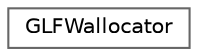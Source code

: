 digraph "类继承关系图"
{
 // LATEX_PDF_SIZE
  bgcolor="transparent";
  edge [fontname=Helvetica,fontsize=10,labelfontname=Helvetica,labelfontsize=10];
  node [fontname=Helvetica,fontsize=10,shape=box,height=0.2,width=0.4];
  rankdir="LR";
  Node0 [id="Node000000",label="GLFWallocator",height=0.2,width=0.4,color="grey40", fillcolor="white", style="filled",URL="$struct_g_l_f_wallocator.html",tooltip="Custom heap memory allocator."];
}
